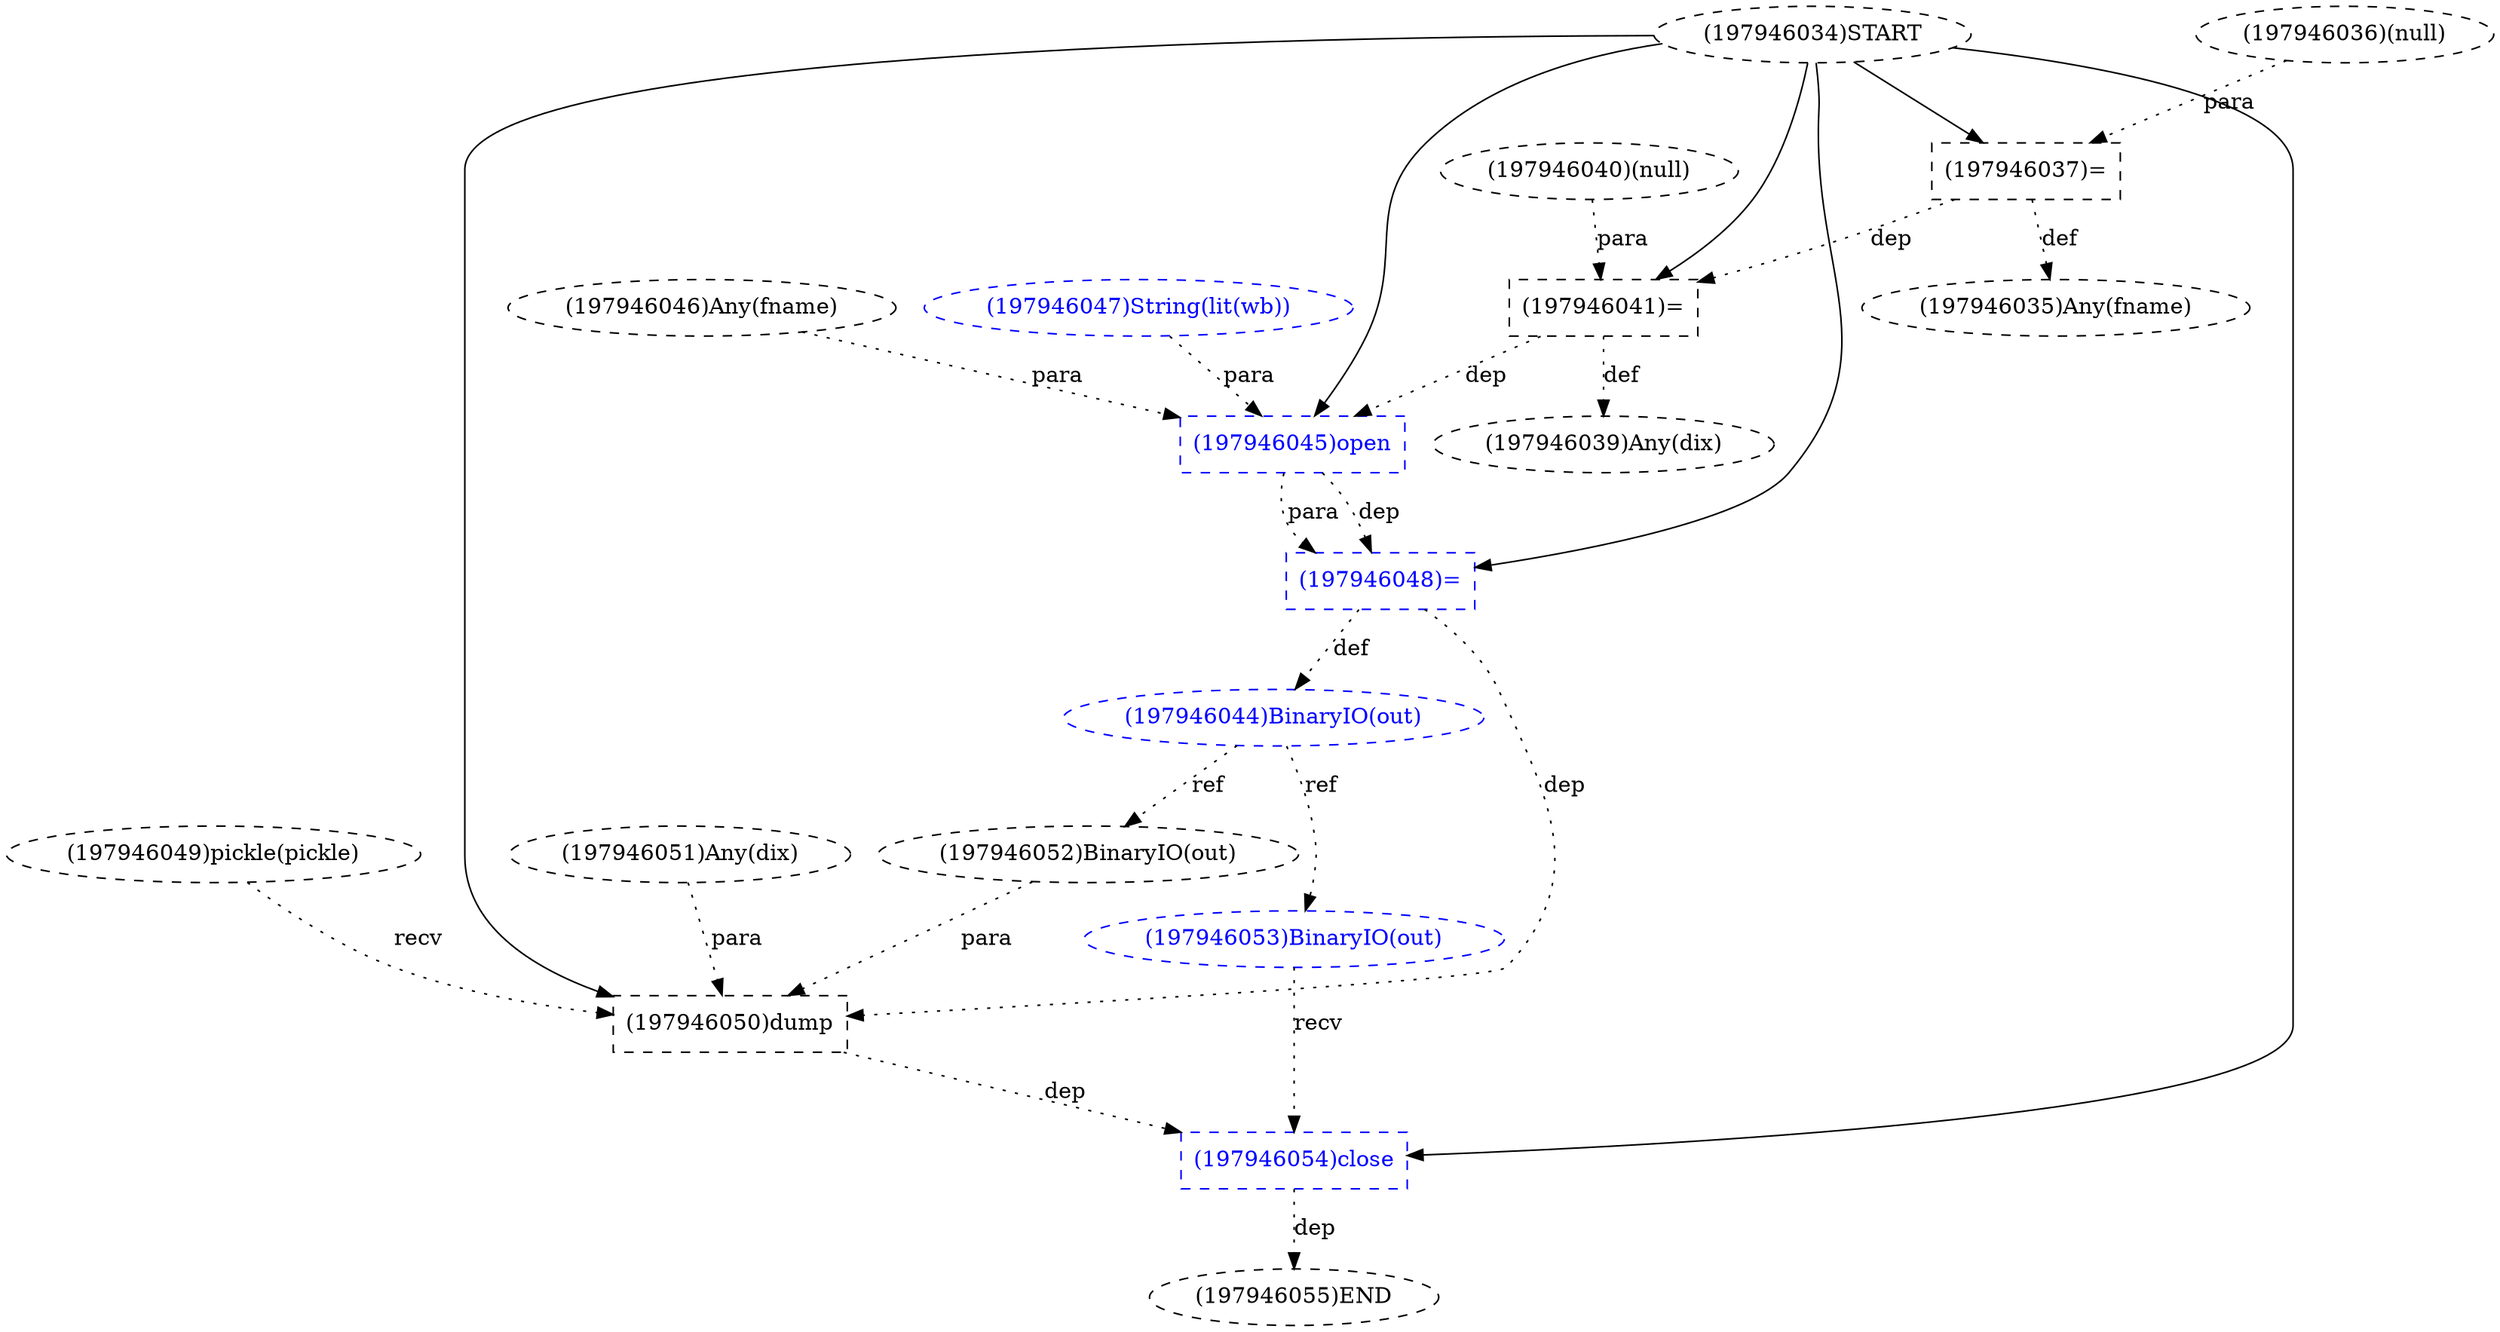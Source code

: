 digraph G {
1 [label="(197946034)START" style=dashed]
2 [label="(197946035)Any(fname)" shape=ellipse style=dashed]
3 [label="(197946050)dump" shape=box style=dashed]
4 [label="(197946037)=" shape=box style=dashed]
5 [label="(197946049)pickle(pickle)" shape=ellipse style=dashed]
6 [label="(197946052)BinaryIO(out)" shape=ellipse style=dashed]
7 [label="(197946051)Any(dix)" shape=ellipse style=dashed]
8 [label="(197946053)BinaryIO(out)" shape=ellipse style=dashed color=blue fontcolor=blue]
9 [label="(197946044)BinaryIO(out)" shape=ellipse style=dashed color=blue fontcolor=blue]
10 [label="(197946055)END" style=dashed]
11 [label="(197946045)open" shape=box style=dashed color=blue fontcolor=blue]
12 [label="(197946054)close" shape=box style=dashed color=blue fontcolor=blue]
13 [label="(197946046)Any(fname)" shape=ellipse style=dashed]
14 [label="(197946041)=" shape=box style=dashed]
15 [label="(197946040)(null)" shape=ellipse style=dashed]
16 [label="(197946036)(null)" shape=ellipse style=dashed]
17 [label="(197946047)String(lit(wb))" shape=ellipse style=dashed color=blue fontcolor=blue]
18 [label="(197946039)Any(dix)" shape=ellipse style=dashed]
19 [label="(197946048)=" shape=box style=dashed color=blue fontcolor=blue]
4 -> 2 [label="def" style=dotted];
1 -> 3 [label="" style=solid];
5 -> 3 [label="recv" style=dotted];
7 -> 3 [label="para" style=dotted];
6 -> 3 [label="para" style=dotted];
19 -> 3 [label="dep" style=dotted];
1 -> 4 [label="" style=solid];
16 -> 4 [label="para" style=dotted];
9 -> 6 [label="ref" style=dotted];
9 -> 8 [label="ref" style=dotted];
19 -> 9 [label="def" style=dotted];
12 -> 10 [label="dep" style=dotted];
1 -> 11 [label="" style=solid];
13 -> 11 [label="para" style=dotted];
17 -> 11 [label="para" style=dotted];
14 -> 11 [label="dep" style=dotted];
1 -> 12 [label="" style=solid];
8 -> 12 [label="recv" style=dotted];
3 -> 12 [label="dep" style=dotted];
1 -> 14 [label="" style=solid];
15 -> 14 [label="para" style=dotted];
4 -> 14 [label="dep" style=dotted];
14 -> 18 [label="def" style=dotted];
1 -> 19 [label="" style=solid];
11 -> 19 [label="dep" style=dotted];
11 -> 19 [label="para" style=dotted];
}